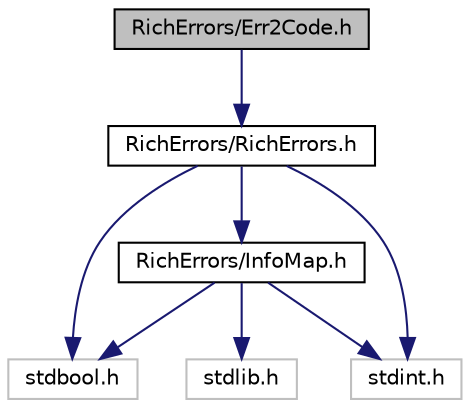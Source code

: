 digraph "RichErrors/Err2Code.h"
{
 // LATEX_PDF_SIZE
  edge [fontname="Helvetica",fontsize="10",labelfontname="Helvetica",labelfontsize="10"];
  node [fontname="Helvetica",fontsize="10",shape=record];
  Node1 [label="RichErrors/Err2Code.h",height=0.2,width=0.4,color="black", fillcolor="grey75", style="filled", fontcolor="black",tooltip="Public header for Error2Code library."];
  Node1 -> Node2 [color="midnightblue",fontsize="10",style="solid",fontname="Helvetica"];
  Node2 [label="RichErrors/RichErrors.h",height=0.2,width=0.4,color="black", fillcolor="white", style="filled",URL="$RichErrors_8h.html",tooltip="Public header for the RichErrors library."];
  Node2 -> Node3 [color="midnightblue",fontsize="10",style="solid",fontname="Helvetica"];
  Node3 [label="RichErrors/InfoMap.h",height=0.2,width=0.4,color="black", fillcolor="white", style="filled",URL="$InfoMap_8h.html",tooltip="A key-value map with string keys and POD values."];
  Node3 -> Node4 [color="midnightblue",fontsize="10",style="solid",fontname="Helvetica"];
  Node4 [label="stdbool.h",height=0.2,width=0.4,color="grey75", fillcolor="white", style="filled",tooltip=" "];
  Node3 -> Node5 [color="midnightblue",fontsize="10",style="solid",fontname="Helvetica"];
  Node5 [label="stdint.h",height=0.2,width=0.4,color="grey75", fillcolor="white", style="filled",tooltip=" "];
  Node3 -> Node6 [color="midnightblue",fontsize="10",style="solid",fontname="Helvetica"];
  Node6 [label="stdlib.h",height=0.2,width=0.4,color="grey75", fillcolor="white", style="filled",tooltip=" "];
  Node2 -> Node4 [color="midnightblue",fontsize="10",style="solid",fontname="Helvetica"];
  Node2 -> Node5 [color="midnightblue",fontsize="10",style="solid",fontname="Helvetica"];
}
